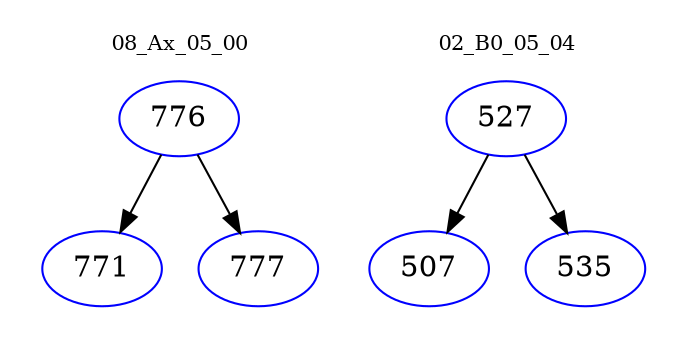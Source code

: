 digraph{
subgraph cluster_0 {
color = white
label = "08_Ax_05_00";
fontsize=10;
T0_776 [label="776", color="blue"]
T0_776 -> T0_771 [color="black"]
T0_771 [label="771", color="blue"]
T0_776 -> T0_777 [color="black"]
T0_777 [label="777", color="blue"]
}
subgraph cluster_1 {
color = white
label = "02_B0_05_04";
fontsize=10;
T1_527 [label="527", color="blue"]
T1_527 -> T1_507 [color="black"]
T1_507 [label="507", color="blue"]
T1_527 -> T1_535 [color="black"]
T1_535 [label="535", color="blue"]
}
}
